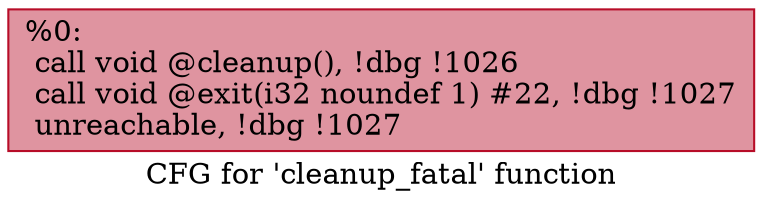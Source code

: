 digraph "CFG for 'cleanup_fatal' function" {
	label="CFG for 'cleanup_fatal' function";

	Node0x2325e60 [shape=record,color="#b70d28ff", style=filled, fillcolor="#b70d2870",label="{%0:\l  call void @cleanup(), !dbg !1026\l  call void @exit(i32 noundef 1) #22, !dbg !1027\l  unreachable, !dbg !1027\l}"];
}

